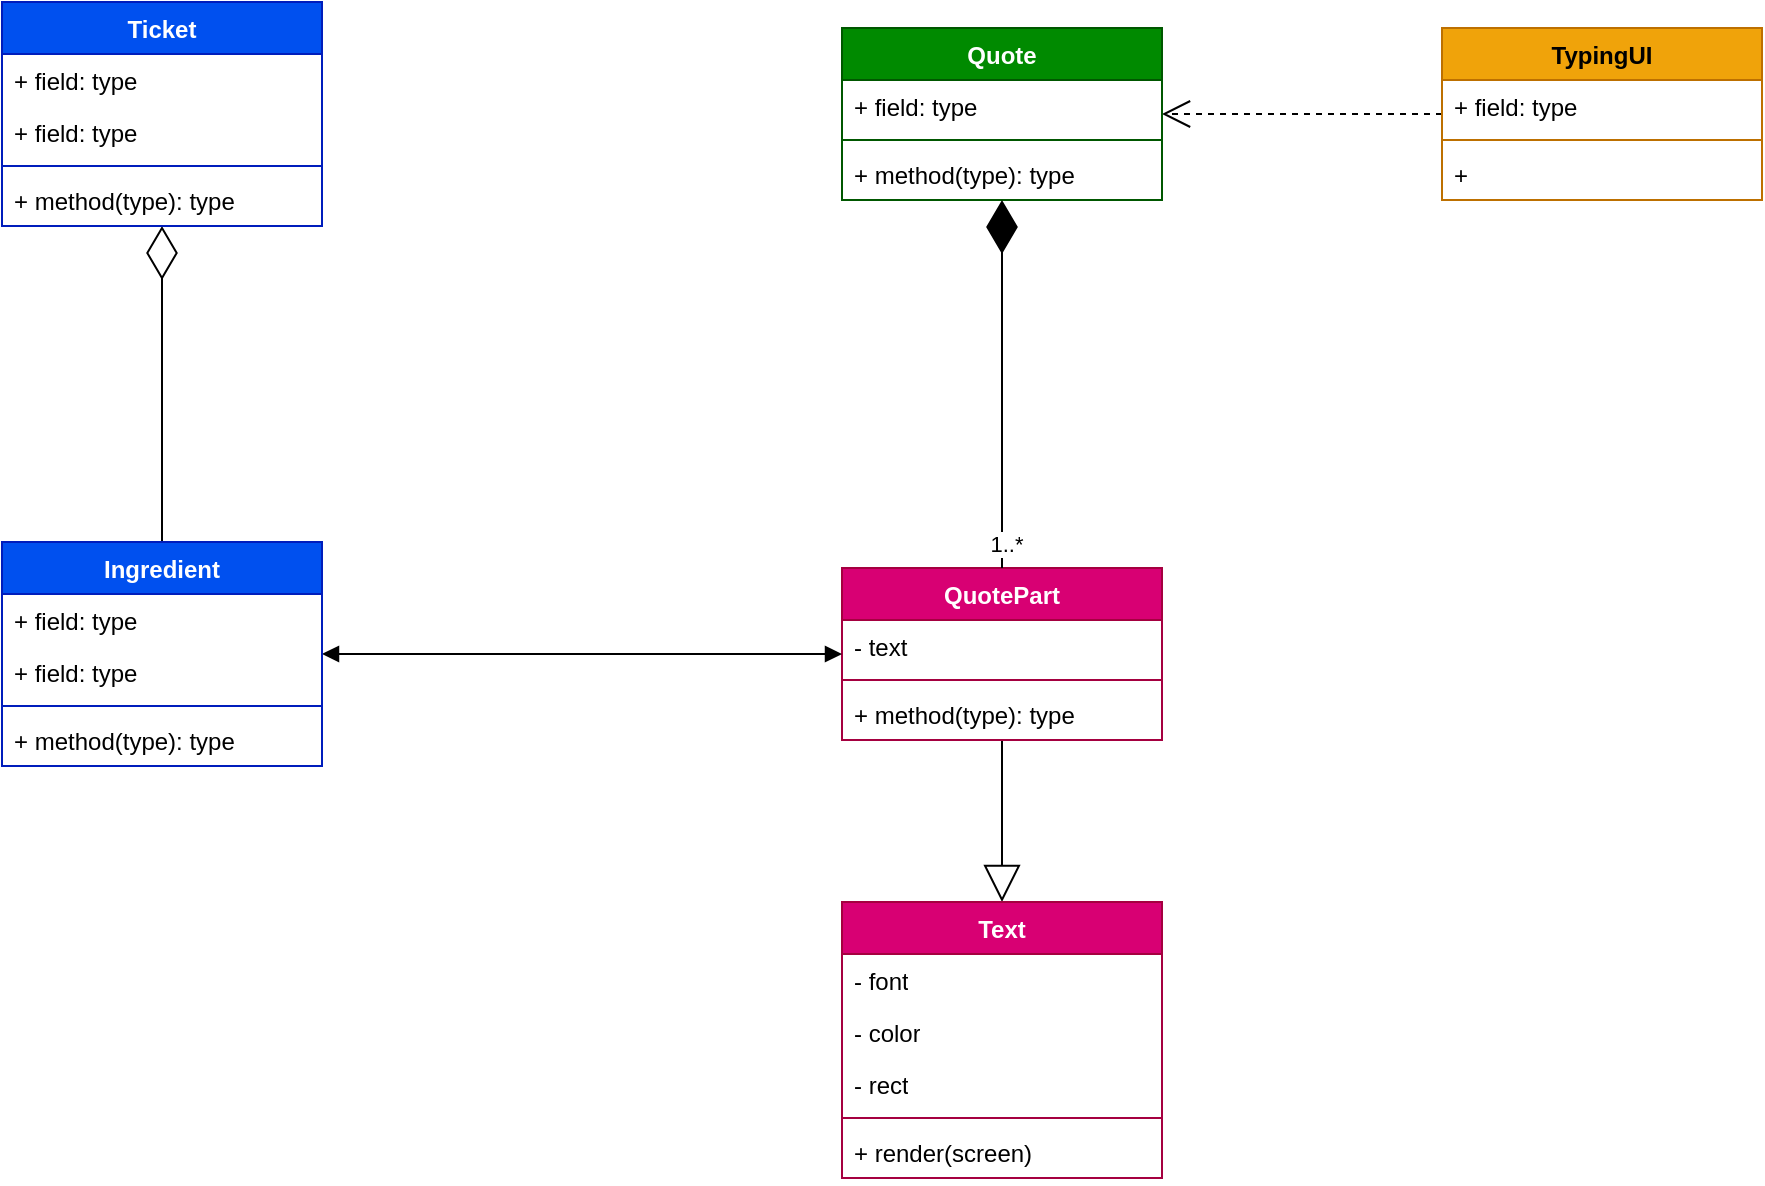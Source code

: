 <mxfile version="27.1.1">
  <diagram name="Page-1" id="j0khIBAnYjF9LHdlzVPX">
    <mxGraphModel dx="1287" dy="856" grid="1" gridSize="10" guides="1" tooltips="1" connect="1" arrows="1" fold="1" page="1" pageScale="1" pageWidth="1200" pageHeight="1920" background="#ffffff" math="0" shadow="0">
      <root>
        <mxCell id="0" />
        <mxCell id="1" parent="0" />
        <mxCell id="KheU0Lfmn1Fcaas4t0J7-40" value="" style="edgeStyle=orthogonalEdgeStyle;rounded=0;orthogonalLoop=1;jettySize=auto;html=1;endArrow=diamondThin;endFill=0;endSize=24;" parent="1" source="KheU0Lfmn1Fcaas4t0J7-35" target="KheU0Lfmn1Fcaas4t0J7-1" edge="1">
          <mxGeometry relative="1" as="geometry">
            <Array as="points">
              <mxPoint x="160" y="320" />
              <mxPoint x="160" y="320" />
            </Array>
          </mxGeometry>
        </mxCell>
        <mxCell id="KheU0Lfmn1Fcaas4t0J7-1" value="Ticket" style="swimlane;fontStyle=1;align=center;verticalAlign=top;childLayout=stackLayout;horizontal=1;startSize=26;horizontalStack=0;resizeParent=1;resizeParentMax=0;resizeLast=0;collapsible=1;marginBottom=0;whiteSpace=wrap;html=1;fillColor=#0050ef;fontColor=#ffffff;strokeColor=#001DBC;" parent="1" vertex="1">
          <mxGeometry x="80" y="100" width="160" height="112" as="geometry" />
        </mxCell>
        <mxCell id="KheU0Lfmn1Fcaas4t0J7-2" value="+ field: type" style="text;strokeColor=none;fillColor=none;align=left;verticalAlign=top;spacingLeft=4;spacingRight=4;overflow=hidden;rotatable=0;points=[[0,0.5],[1,0.5]];portConstraint=eastwest;whiteSpace=wrap;html=1;" parent="KheU0Lfmn1Fcaas4t0J7-1" vertex="1">
          <mxGeometry y="26" width="160" height="26" as="geometry" />
        </mxCell>
        <mxCell id="KheU0Lfmn1Fcaas4t0J7-6" value="+ field: type" style="text;strokeColor=none;fillColor=none;align=left;verticalAlign=top;spacingLeft=4;spacingRight=4;overflow=hidden;rotatable=0;points=[[0,0.5],[1,0.5]];portConstraint=eastwest;whiteSpace=wrap;html=1;" parent="KheU0Lfmn1Fcaas4t0J7-1" vertex="1">
          <mxGeometry y="52" width="160" height="26" as="geometry" />
        </mxCell>
        <mxCell id="KheU0Lfmn1Fcaas4t0J7-3" value="" style="line;strokeWidth=1;fillColor=none;align=left;verticalAlign=middle;spacingTop=-1;spacingLeft=3;spacingRight=3;rotatable=0;labelPosition=right;points=[];portConstraint=eastwest;strokeColor=inherit;" parent="KheU0Lfmn1Fcaas4t0J7-1" vertex="1">
          <mxGeometry y="78" width="160" height="8" as="geometry" />
        </mxCell>
        <mxCell id="KheU0Lfmn1Fcaas4t0J7-4" value="+ method(type): type" style="text;strokeColor=none;fillColor=none;align=left;verticalAlign=top;spacingLeft=4;spacingRight=4;overflow=hidden;rotatable=0;points=[[0,0.5],[1,0.5]];portConstraint=eastwest;whiteSpace=wrap;html=1;" parent="KheU0Lfmn1Fcaas4t0J7-1" vertex="1">
          <mxGeometry y="86" width="160" height="26" as="geometry" />
        </mxCell>
        <mxCell id="KheU0Lfmn1Fcaas4t0J7-56" value="" style="edgeStyle=orthogonalEdgeStyle;rounded=0;orthogonalLoop=1;jettySize=auto;html=1;endArrow=open;endSize=12;dashed=1;" parent="1" source="KheU0Lfmn1Fcaas4t0J7-52" target="KheU0Lfmn1Fcaas4t0J7-7" edge="1">
          <mxGeometry relative="1" as="geometry" />
        </mxCell>
        <mxCell id="KheU0Lfmn1Fcaas4t0J7-7" value="Quote" style="swimlane;fontStyle=1;align=center;verticalAlign=top;childLayout=stackLayout;horizontal=1;startSize=26;horizontalStack=0;resizeParent=1;resizeParentMax=0;resizeLast=0;collapsible=1;marginBottom=0;whiteSpace=wrap;html=1;fillColor=#008a00;fontColor=#ffffff;strokeColor=#005700;" parent="1" vertex="1">
          <mxGeometry x="500" y="113" width="160" height="86" as="geometry" />
        </mxCell>
        <mxCell id="KheU0Lfmn1Fcaas4t0J7-8" value="+ field: type" style="text;strokeColor=none;fillColor=none;align=left;verticalAlign=top;spacingLeft=4;spacingRight=4;overflow=hidden;rotatable=0;points=[[0,0.5],[1,0.5]];portConstraint=eastwest;whiteSpace=wrap;html=1;" parent="KheU0Lfmn1Fcaas4t0J7-7" vertex="1">
          <mxGeometry y="26" width="160" height="26" as="geometry" />
        </mxCell>
        <mxCell id="KheU0Lfmn1Fcaas4t0J7-9" value="" style="line;strokeWidth=1;fillColor=none;align=left;verticalAlign=middle;spacingTop=-1;spacingLeft=3;spacingRight=3;rotatable=0;labelPosition=right;points=[];portConstraint=eastwest;strokeColor=inherit;" parent="KheU0Lfmn1Fcaas4t0J7-7" vertex="1">
          <mxGeometry y="52" width="160" height="8" as="geometry" />
        </mxCell>
        <mxCell id="KheU0Lfmn1Fcaas4t0J7-10" value="+ method(type): type" style="text;strokeColor=none;fillColor=none;align=left;verticalAlign=top;spacingLeft=4;spacingRight=4;overflow=hidden;rotatable=0;points=[[0,0.5],[1,0.5]];portConstraint=eastwest;whiteSpace=wrap;html=1;" parent="KheU0Lfmn1Fcaas4t0J7-7" vertex="1">
          <mxGeometry y="60" width="160" height="26" as="geometry" />
        </mxCell>
        <mxCell id="n0wQ2Jxf6u3RjAzx2bK8-17" style="edgeStyle=orthogonalEdgeStyle;rounded=0;orthogonalLoop=1;jettySize=auto;html=1;entryX=0.5;entryY=0;entryDx=0;entryDy=0;endArrow=block;endSize=16;endFill=0;" edge="1" parent="1" source="KheU0Lfmn1Fcaas4t0J7-11" target="n0wQ2Jxf6u3RjAzx2bK8-3">
          <mxGeometry relative="1" as="geometry" />
        </mxCell>
        <mxCell id="KheU0Lfmn1Fcaas4t0J7-11" value="QuotePart" style="swimlane;fontStyle=1;align=center;verticalAlign=top;childLayout=stackLayout;horizontal=1;startSize=26;horizontalStack=0;resizeParent=1;resizeParentMax=0;resizeLast=0;collapsible=1;marginBottom=0;whiteSpace=wrap;html=1;fillColor=#d80073;fontColor=#ffffff;strokeColor=#A50040;" parent="1" vertex="1">
          <mxGeometry x="500" y="383" width="160" height="86" as="geometry" />
        </mxCell>
        <mxCell id="KheU0Lfmn1Fcaas4t0J7-12" value="- text" style="text;strokeColor=none;fillColor=none;align=left;verticalAlign=top;spacingLeft=4;spacingRight=4;overflow=hidden;rotatable=0;points=[[0,0.5],[1,0.5]];portConstraint=eastwest;whiteSpace=wrap;html=1;" parent="KheU0Lfmn1Fcaas4t0J7-11" vertex="1">
          <mxGeometry y="26" width="160" height="26" as="geometry" />
        </mxCell>
        <mxCell id="KheU0Lfmn1Fcaas4t0J7-13" value="" style="line;strokeWidth=1;fillColor=none;align=left;verticalAlign=middle;spacingTop=-1;spacingLeft=3;spacingRight=3;rotatable=0;labelPosition=right;points=[];portConstraint=eastwest;strokeColor=inherit;" parent="KheU0Lfmn1Fcaas4t0J7-11" vertex="1">
          <mxGeometry y="52" width="160" height="8" as="geometry" />
        </mxCell>
        <mxCell id="KheU0Lfmn1Fcaas4t0J7-14" value="+ method(type): type" style="text;strokeColor=none;fillColor=none;align=left;verticalAlign=top;spacingLeft=4;spacingRight=4;overflow=hidden;rotatable=0;points=[[0,0.5],[1,0.5]];portConstraint=eastwest;whiteSpace=wrap;html=1;" parent="KheU0Lfmn1Fcaas4t0J7-11" vertex="1">
          <mxGeometry y="60" width="160" height="26" as="geometry" />
        </mxCell>
        <mxCell id="KheU0Lfmn1Fcaas4t0J7-18" value="" style="endArrow=diamondThin;endFill=1;endSize=24;html=1;rounded=0;exitX=0.5;exitY=0;exitDx=0;exitDy=0;entryX=0.5;entryY=1;entryDx=0;entryDy=0;" parent="1" source="KheU0Lfmn1Fcaas4t0J7-11" target="KheU0Lfmn1Fcaas4t0J7-7" edge="1">
          <mxGeometry width="160" relative="1" as="geometry">
            <mxPoint x="250" y="470" as="sourcePoint" />
            <mxPoint x="410" y="470" as="targetPoint" />
          </mxGeometry>
        </mxCell>
        <mxCell id="KheU0Lfmn1Fcaas4t0J7-47" value="1..*" style="edgeLabel;html=1;align=center;verticalAlign=middle;resizable=0;points=[];" parent="KheU0Lfmn1Fcaas4t0J7-18" vertex="1" connectable="0">
          <mxGeometry x="-0.87" y="-2" relative="1" as="geometry">
            <mxPoint as="offset" />
          </mxGeometry>
        </mxCell>
        <mxCell id="KheU0Lfmn1Fcaas4t0J7-44" style="edgeStyle=orthogonalEdgeStyle;rounded=0;orthogonalLoop=1;jettySize=auto;html=1;exitX=1;exitY=0.5;exitDx=0;exitDy=0;entryX=0;entryY=0.5;entryDx=0;entryDy=0;endArrow=block;startArrow=block;endFill=1;startFill=1;" parent="1" source="KheU0Lfmn1Fcaas4t0J7-35" target="KheU0Lfmn1Fcaas4t0J7-11" edge="1">
          <mxGeometry relative="1" as="geometry" />
        </mxCell>
        <mxCell id="KheU0Lfmn1Fcaas4t0J7-35" value="Ingredient" style="swimlane;fontStyle=1;align=center;verticalAlign=top;childLayout=stackLayout;horizontal=1;startSize=26;horizontalStack=0;resizeParent=1;resizeParentMax=0;resizeLast=0;collapsible=1;marginBottom=0;whiteSpace=wrap;html=1;fillColor=#0050ef;fontColor=#ffffff;strokeColor=#001DBC;" parent="1" vertex="1">
          <mxGeometry x="80" y="370" width="160" height="112" as="geometry" />
        </mxCell>
        <mxCell id="KheU0Lfmn1Fcaas4t0J7-36" value="+ field: type" style="text;strokeColor=none;fillColor=none;align=left;verticalAlign=top;spacingLeft=4;spacingRight=4;overflow=hidden;rotatable=0;points=[[0,0.5],[1,0.5]];portConstraint=eastwest;whiteSpace=wrap;html=1;" parent="KheU0Lfmn1Fcaas4t0J7-35" vertex="1">
          <mxGeometry y="26" width="160" height="26" as="geometry" />
        </mxCell>
        <mxCell id="KheU0Lfmn1Fcaas4t0J7-37" value="+ field: type" style="text;strokeColor=none;fillColor=none;align=left;verticalAlign=top;spacingLeft=4;spacingRight=4;overflow=hidden;rotatable=0;points=[[0,0.5],[1,0.5]];portConstraint=eastwest;whiteSpace=wrap;html=1;" parent="KheU0Lfmn1Fcaas4t0J7-35" vertex="1">
          <mxGeometry y="52" width="160" height="26" as="geometry" />
        </mxCell>
        <mxCell id="KheU0Lfmn1Fcaas4t0J7-38" value="" style="line;strokeWidth=1;fillColor=none;align=left;verticalAlign=middle;spacingTop=-1;spacingLeft=3;spacingRight=3;rotatable=0;labelPosition=right;points=[];portConstraint=eastwest;strokeColor=inherit;" parent="KheU0Lfmn1Fcaas4t0J7-35" vertex="1">
          <mxGeometry y="78" width="160" height="8" as="geometry" />
        </mxCell>
        <mxCell id="KheU0Lfmn1Fcaas4t0J7-39" value="+ method(type): type" style="text;strokeColor=none;fillColor=none;align=left;verticalAlign=top;spacingLeft=4;spacingRight=4;overflow=hidden;rotatable=0;points=[[0,0.5],[1,0.5]];portConstraint=eastwest;whiteSpace=wrap;html=1;" parent="KheU0Lfmn1Fcaas4t0J7-35" vertex="1">
          <mxGeometry y="86" width="160" height="26" as="geometry" />
        </mxCell>
        <mxCell id="KheU0Lfmn1Fcaas4t0J7-52" value="TypingUI" style="swimlane;fontStyle=1;align=center;verticalAlign=top;childLayout=stackLayout;horizontal=1;startSize=26;horizontalStack=0;resizeParent=1;resizeParentMax=0;resizeLast=0;collapsible=1;marginBottom=0;whiteSpace=wrap;html=1;fillColor=#f0a30a;fontColor=#000000;strokeColor=#BD7000;" parent="1" vertex="1">
          <mxGeometry x="800" y="113" width="160" height="86" as="geometry" />
        </mxCell>
        <mxCell id="KheU0Lfmn1Fcaas4t0J7-53" value="+ field: type" style="text;strokeColor=none;fillColor=none;align=left;verticalAlign=top;spacingLeft=4;spacingRight=4;overflow=hidden;rotatable=0;points=[[0,0.5],[1,0.5]];portConstraint=eastwest;whiteSpace=wrap;html=1;" parent="KheU0Lfmn1Fcaas4t0J7-52" vertex="1">
          <mxGeometry y="26" width="160" height="26" as="geometry" />
        </mxCell>
        <mxCell id="KheU0Lfmn1Fcaas4t0J7-54" value="" style="line;strokeWidth=1;fillColor=none;align=left;verticalAlign=middle;spacingTop=-1;spacingLeft=3;spacingRight=3;rotatable=0;labelPosition=right;points=[];portConstraint=eastwest;strokeColor=inherit;" parent="KheU0Lfmn1Fcaas4t0J7-52" vertex="1">
          <mxGeometry y="52" width="160" height="8" as="geometry" />
        </mxCell>
        <mxCell id="KheU0Lfmn1Fcaas4t0J7-55" value="+&amp;nbsp;" style="text;strokeColor=none;fillColor=none;align=left;verticalAlign=top;spacingLeft=4;spacingRight=4;overflow=hidden;rotatable=0;points=[[0,0.5],[1,0.5]];portConstraint=eastwest;whiteSpace=wrap;html=1;" parent="KheU0Lfmn1Fcaas4t0J7-52" vertex="1">
          <mxGeometry y="60" width="160" height="26" as="geometry" />
        </mxCell>
        <mxCell id="n0wQ2Jxf6u3RjAzx2bK8-3" value="Text" style="swimlane;fontStyle=1;align=center;verticalAlign=top;childLayout=stackLayout;horizontal=1;startSize=26;horizontalStack=0;resizeParent=1;resizeParentMax=0;resizeLast=0;collapsible=1;marginBottom=0;whiteSpace=wrap;html=1;fillColor=#d80073;fontColor=#ffffff;strokeColor=#A50040;" vertex="1" parent="1">
          <mxGeometry x="500" y="550" width="160" height="138" as="geometry" />
        </mxCell>
        <mxCell id="n0wQ2Jxf6u3RjAzx2bK8-4" value="&lt;div&gt;- font&lt;/div&gt;" style="text;strokeColor=none;fillColor=none;align=left;verticalAlign=top;spacingLeft=4;spacingRight=4;overflow=hidden;rotatable=0;points=[[0,0.5],[1,0.5]];portConstraint=eastwest;whiteSpace=wrap;html=1;" vertex="1" parent="n0wQ2Jxf6u3RjAzx2bK8-3">
          <mxGeometry y="26" width="160" height="26" as="geometry" />
        </mxCell>
        <mxCell id="n0wQ2Jxf6u3RjAzx2bK8-7" value="&lt;div&gt;- color&lt;/div&gt;" style="text;strokeColor=none;fillColor=none;align=left;verticalAlign=top;spacingLeft=4;spacingRight=4;overflow=hidden;rotatable=0;points=[[0,0.5],[1,0.5]];portConstraint=eastwest;whiteSpace=wrap;html=1;" vertex="1" parent="n0wQ2Jxf6u3RjAzx2bK8-3">
          <mxGeometry y="52" width="160" height="26" as="geometry" />
        </mxCell>
        <mxCell id="n0wQ2Jxf6u3RjAzx2bK8-8" value="- rect" style="text;strokeColor=none;fillColor=none;align=left;verticalAlign=top;spacingLeft=4;spacingRight=4;overflow=hidden;rotatable=0;points=[[0,0.5],[1,0.5]];portConstraint=eastwest;whiteSpace=wrap;html=1;" vertex="1" parent="n0wQ2Jxf6u3RjAzx2bK8-3">
          <mxGeometry y="78" width="160" height="26" as="geometry" />
        </mxCell>
        <mxCell id="n0wQ2Jxf6u3RjAzx2bK8-5" value="" style="line;strokeWidth=1;fillColor=none;align=left;verticalAlign=middle;spacingTop=-1;spacingLeft=3;spacingRight=3;rotatable=0;labelPosition=right;points=[];portConstraint=eastwest;strokeColor=inherit;" vertex="1" parent="n0wQ2Jxf6u3RjAzx2bK8-3">
          <mxGeometry y="104" width="160" height="8" as="geometry" />
        </mxCell>
        <mxCell id="n0wQ2Jxf6u3RjAzx2bK8-6" value="+ render(screen)" style="text;strokeColor=none;fillColor=none;align=left;verticalAlign=top;spacingLeft=4;spacingRight=4;overflow=hidden;rotatable=0;points=[[0,0.5],[1,0.5]];portConstraint=eastwest;whiteSpace=wrap;html=1;" vertex="1" parent="n0wQ2Jxf6u3RjAzx2bK8-3">
          <mxGeometry y="112" width="160" height="26" as="geometry" />
        </mxCell>
      </root>
    </mxGraphModel>
  </diagram>
</mxfile>
